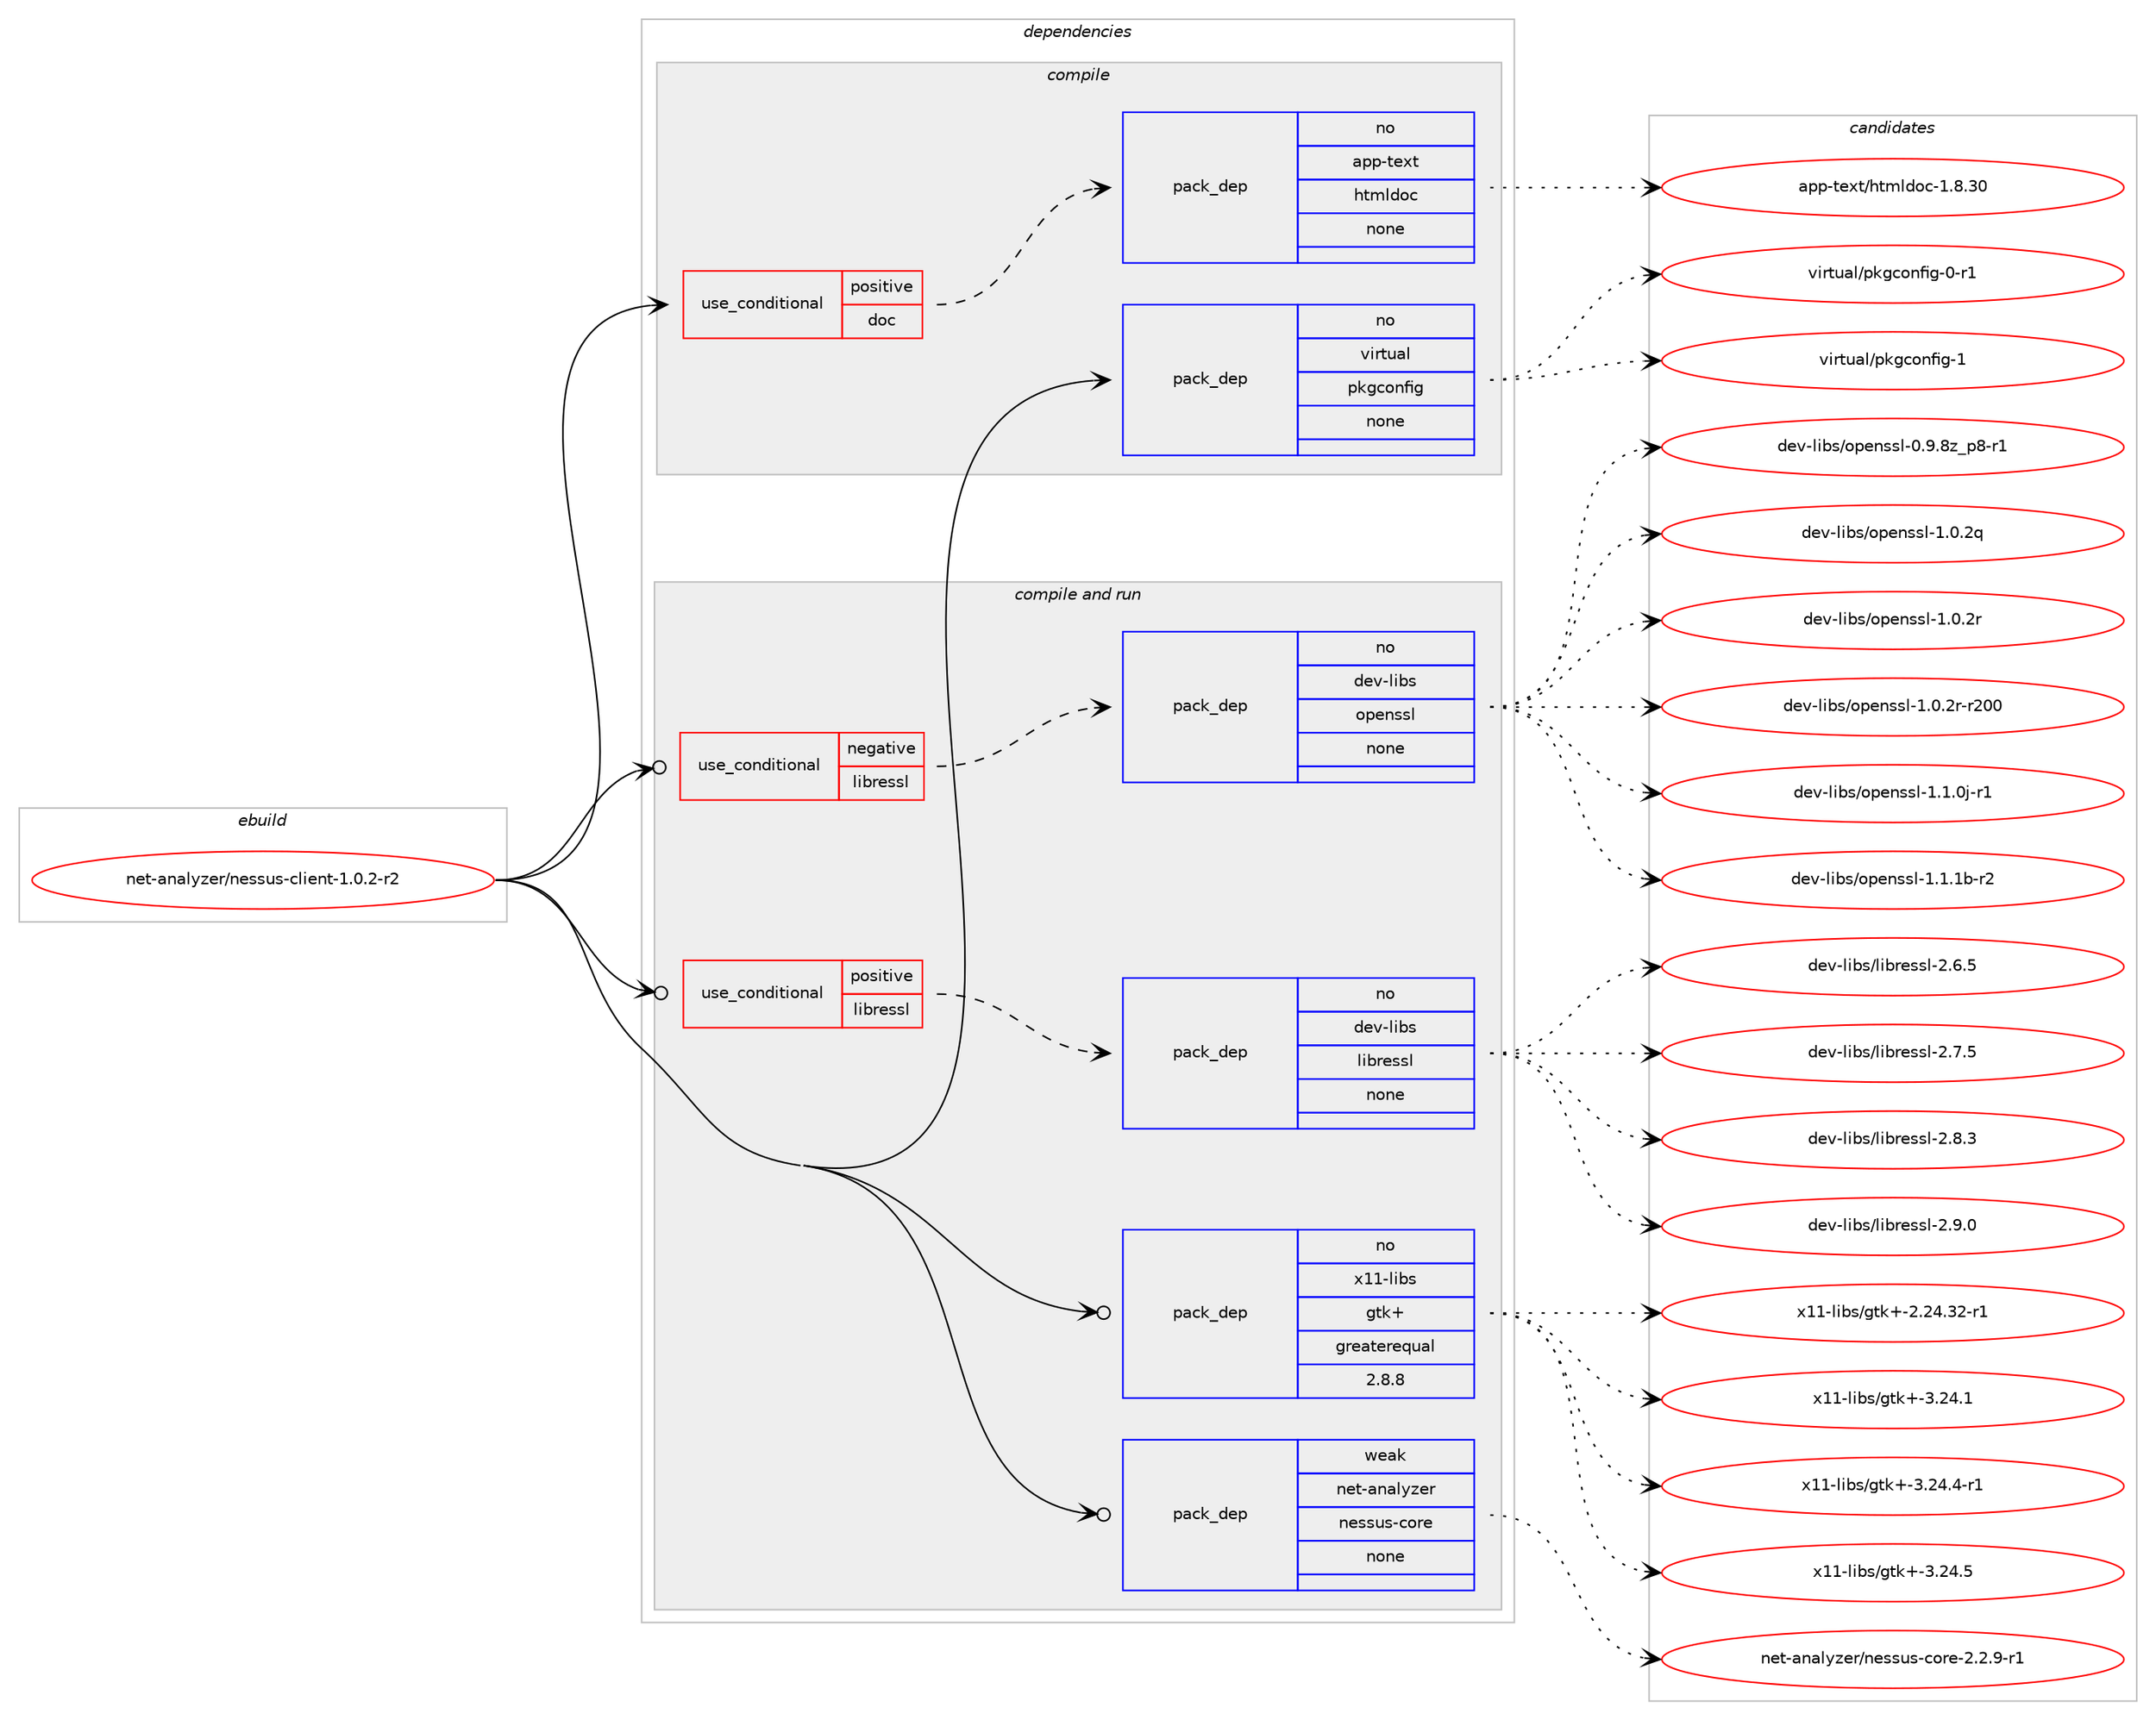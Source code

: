 digraph prolog {

# *************
# Graph options
# *************

newrank=true;
concentrate=true;
compound=true;
graph [rankdir=LR,fontname=Helvetica,fontsize=10,ranksep=1.5];#, ranksep=2.5, nodesep=0.2];
edge  [arrowhead=vee];
node  [fontname=Helvetica,fontsize=10];

# **********
# The ebuild
# **********

subgraph cluster_leftcol {
color=gray;
rank=same;
label=<<i>ebuild</i>>;
id [label="net-analyzer/nessus-client-1.0.2-r2", color=red, width=4, href="../net-analyzer/nessus-client-1.0.2-r2.svg"];
}

# ****************
# The dependencies
# ****************

subgraph cluster_midcol {
color=gray;
label=<<i>dependencies</i>>;
subgraph cluster_compile {
fillcolor="#eeeeee";
style=filled;
label=<<i>compile</i>>;
subgraph cond442223 {
dependency1645259 [label=<<TABLE BORDER="0" CELLBORDER="1" CELLSPACING="0" CELLPADDING="4"><TR><TD ROWSPAN="3" CELLPADDING="10">use_conditional</TD></TR><TR><TD>positive</TD></TR><TR><TD>doc</TD></TR></TABLE>>, shape=none, color=red];
subgraph pack1176448 {
dependency1645260 [label=<<TABLE BORDER="0" CELLBORDER="1" CELLSPACING="0" CELLPADDING="4" WIDTH="220"><TR><TD ROWSPAN="6" CELLPADDING="30">pack_dep</TD></TR><TR><TD WIDTH="110">no</TD></TR><TR><TD>app-text</TD></TR><TR><TD>htmldoc</TD></TR><TR><TD>none</TD></TR><TR><TD></TD></TR></TABLE>>, shape=none, color=blue];
}
dependency1645259:e -> dependency1645260:w [weight=20,style="dashed",arrowhead="vee"];
}
id:e -> dependency1645259:w [weight=20,style="solid",arrowhead="vee"];
subgraph pack1176449 {
dependency1645261 [label=<<TABLE BORDER="0" CELLBORDER="1" CELLSPACING="0" CELLPADDING="4" WIDTH="220"><TR><TD ROWSPAN="6" CELLPADDING="30">pack_dep</TD></TR><TR><TD WIDTH="110">no</TD></TR><TR><TD>virtual</TD></TR><TR><TD>pkgconfig</TD></TR><TR><TD>none</TD></TR><TR><TD></TD></TR></TABLE>>, shape=none, color=blue];
}
id:e -> dependency1645261:w [weight=20,style="solid",arrowhead="vee"];
}
subgraph cluster_compileandrun {
fillcolor="#eeeeee";
style=filled;
label=<<i>compile and run</i>>;
subgraph cond442224 {
dependency1645262 [label=<<TABLE BORDER="0" CELLBORDER="1" CELLSPACING="0" CELLPADDING="4"><TR><TD ROWSPAN="3" CELLPADDING="10">use_conditional</TD></TR><TR><TD>negative</TD></TR><TR><TD>libressl</TD></TR></TABLE>>, shape=none, color=red];
subgraph pack1176450 {
dependency1645263 [label=<<TABLE BORDER="0" CELLBORDER="1" CELLSPACING="0" CELLPADDING="4" WIDTH="220"><TR><TD ROWSPAN="6" CELLPADDING="30">pack_dep</TD></TR><TR><TD WIDTH="110">no</TD></TR><TR><TD>dev-libs</TD></TR><TR><TD>openssl</TD></TR><TR><TD>none</TD></TR><TR><TD></TD></TR></TABLE>>, shape=none, color=blue];
}
dependency1645262:e -> dependency1645263:w [weight=20,style="dashed",arrowhead="vee"];
}
id:e -> dependency1645262:w [weight=20,style="solid",arrowhead="odotvee"];
subgraph cond442225 {
dependency1645264 [label=<<TABLE BORDER="0" CELLBORDER="1" CELLSPACING="0" CELLPADDING="4"><TR><TD ROWSPAN="3" CELLPADDING="10">use_conditional</TD></TR><TR><TD>positive</TD></TR><TR><TD>libressl</TD></TR></TABLE>>, shape=none, color=red];
subgraph pack1176451 {
dependency1645265 [label=<<TABLE BORDER="0" CELLBORDER="1" CELLSPACING="0" CELLPADDING="4" WIDTH="220"><TR><TD ROWSPAN="6" CELLPADDING="30">pack_dep</TD></TR><TR><TD WIDTH="110">no</TD></TR><TR><TD>dev-libs</TD></TR><TR><TD>libressl</TD></TR><TR><TD>none</TD></TR><TR><TD></TD></TR></TABLE>>, shape=none, color=blue];
}
dependency1645264:e -> dependency1645265:w [weight=20,style="dashed",arrowhead="vee"];
}
id:e -> dependency1645264:w [weight=20,style="solid",arrowhead="odotvee"];
subgraph pack1176452 {
dependency1645266 [label=<<TABLE BORDER="0" CELLBORDER="1" CELLSPACING="0" CELLPADDING="4" WIDTH="220"><TR><TD ROWSPAN="6" CELLPADDING="30">pack_dep</TD></TR><TR><TD WIDTH="110">no</TD></TR><TR><TD>x11-libs</TD></TR><TR><TD>gtk+</TD></TR><TR><TD>greaterequal</TD></TR><TR><TD>2.8.8</TD></TR></TABLE>>, shape=none, color=blue];
}
id:e -> dependency1645266:w [weight=20,style="solid",arrowhead="odotvee"];
subgraph pack1176453 {
dependency1645267 [label=<<TABLE BORDER="0" CELLBORDER="1" CELLSPACING="0" CELLPADDING="4" WIDTH="220"><TR><TD ROWSPAN="6" CELLPADDING="30">pack_dep</TD></TR><TR><TD WIDTH="110">weak</TD></TR><TR><TD>net-analyzer</TD></TR><TR><TD>nessus-core</TD></TR><TR><TD>none</TD></TR><TR><TD></TD></TR></TABLE>>, shape=none, color=blue];
}
id:e -> dependency1645267:w [weight=20,style="solid",arrowhead="odotvee"];
}
subgraph cluster_run {
fillcolor="#eeeeee";
style=filled;
label=<<i>run</i>>;
}
}

# **************
# The candidates
# **************

subgraph cluster_choices {
rank=same;
color=gray;
label=<<i>candidates</i>>;

subgraph choice1176448 {
color=black;
nodesep=1;
choice9711211245116101120116471041161091081001119945494656465148 [label="app-text/htmldoc-1.8.30", color=red, width=4,href="../app-text/htmldoc-1.8.30.svg"];
dependency1645260:e -> choice9711211245116101120116471041161091081001119945494656465148:w [style=dotted,weight="100"];
}
subgraph choice1176449 {
color=black;
nodesep=1;
choice11810511411611797108471121071039911111010210510345484511449 [label="virtual/pkgconfig-0-r1", color=red, width=4,href="../virtual/pkgconfig-0-r1.svg"];
choice1181051141161179710847112107103991111101021051034549 [label="virtual/pkgconfig-1", color=red, width=4,href="../virtual/pkgconfig-1.svg"];
dependency1645261:e -> choice11810511411611797108471121071039911111010210510345484511449:w [style=dotted,weight="100"];
dependency1645261:e -> choice1181051141161179710847112107103991111101021051034549:w [style=dotted,weight="100"];
}
subgraph choice1176450 {
color=black;
nodesep=1;
choice10010111845108105981154711111210111011511510845484657465612295112564511449 [label="dev-libs/openssl-0.9.8z_p8-r1", color=red, width=4,href="../dev-libs/openssl-0.9.8z_p8-r1.svg"];
choice100101118451081059811547111112101110115115108454946484650113 [label="dev-libs/openssl-1.0.2q", color=red, width=4,href="../dev-libs/openssl-1.0.2q.svg"];
choice100101118451081059811547111112101110115115108454946484650114 [label="dev-libs/openssl-1.0.2r", color=red, width=4,href="../dev-libs/openssl-1.0.2r.svg"];
choice10010111845108105981154711111210111011511510845494648465011445114504848 [label="dev-libs/openssl-1.0.2r-r200", color=red, width=4,href="../dev-libs/openssl-1.0.2r-r200.svg"];
choice1001011184510810598115471111121011101151151084549464946481064511449 [label="dev-libs/openssl-1.1.0j-r1", color=red, width=4,href="../dev-libs/openssl-1.1.0j-r1.svg"];
choice100101118451081059811547111112101110115115108454946494649984511450 [label="dev-libs/openssl-1.1.1b-r2", color=red, width=4,href="../dev-libs/openssl-1.1.1b-r2.svg"];
dependency1645263:e -> choice10010111845108105981154711111210111011511510845484657465612295112564511449:w [style=dotted,weight="100"];
dependency1645263:e -> choice100101118451081059811547111112101110115115108454946484650113:w [style=dotted,weight="100"];
dependency1645263:e -> choice100101118451081059811547111112101110115115108454946484650114:w [style=dotted,weight="100"];
dependency1645263:e -> choice10010111845108105981154711111210111011511510845494648465011445114504848:w [style=dotted,weight="100"];
dependency1645263:e -> choice1001011184510810598115471111121011101151151084549464946481064511449:w [style=dotted,weight="100"];
dependency1645263:e -> choice100101118451081059811547111112101110115115108454946494649984511450:w [style=dotted,weight="100"];
}
subgraph choice1176451 {
color=black;
nodesep=1;
choice10010111845108105981154710810598114101115115108455046544653 [label="dev-libs/libressl-2.6.5", color=red, width=4,href="../dev-libs/libressl-2.6.5.svg"];
choice10010111845108105981154710810598114101115115108455046554653 [label="dev-libs/libressl-2.7.5", color=red, width=4,href="../dev-libs/libressl-2.7.5.svg"];
choice10010111845108105981154710810598114101115115108455046564651 [label="dev-libs/libressl-2.8.3", color=red, width=4,href="../dev-libs/libressl-2.8.3.svg"];
choice10010111845108105981154710810598114101115115108455046574648 [label="dev-libs/libressl-2.9.0", color=red, width=4,href="../dev-libs/libressl-2.9.0.svg"];
dependency1645265:e -> choice10010111845108105981154710810598114101115115108455046544653:w [style=dotted,weight="100"];
dependency1645265:e -> choice10010111845108105981154710810598114101115115108455046554653:w [style=dotted,weight="100"];
dependency1645265:e -> choice10010111845108105981154710810598114101115115108455046564651:w [style=dotted,weight="100"];
dependency1645265:e -> choice10010111845108105981154710810598114101115115108455046574648:w [style=dotted,weight="100"];
}
subgraph choice1176452 {
color=black;
nodesep=1;
choice12049494510810598115471031161074345504650524651504511449 [label="x11-libs/gtk+-2.24.32-r1", color=red, width=4,href="../x11-libs/gtk+-2.24.32-r1.svg"];
choice12049494510810598115471031161074345514650524649 [label="x11-libs/gtk+-3.24.1", color=red, width=4,href="../x11-libs/gtk+-3.24.1.svg"];
choice120494945108105981154710311610743455146505246524511449 [label="x11-libs/gtk+-3.24.4-r1", color=red, width=4,href="../x11-libs/gtk+-3.24.4-r1.svg"];
choice12049494510810598115471031161074345514650524653 [label="x11-libs/gtk+-3.24.5", color=red, width=4,href="../x11-libs/gtk+-3.24.5.svg"];
dependency1645266:e -> choice12049494510810598115471031161074345504650524651504511449:w [style=dotted,weight="100"];
dependency1645266:e -> choice12049494510810598115471031161074345514650524649:w [style=dotted,weight="100"];
dependency1645266:e -> choice120494945108105981154710311610743455146505246524511449:w [style=dotted,weight="100"];
dependency1645266:e -> choice12049494510810598115471031161074345514650524653:w [style=dotted,weight="100"];
}
subgraph choice1176453 {
color=black;
nodesep=1;
choice1101011164597110971081211221011144711010111511511711545991111141014550465046574511449 [label="net-analyzer/nessus-core-2.2.9-r1", color=red, width=4,href="../net-analyzer/nessus-core-2.2.9-r1.svg"];
dependency1645267:e -> choice1101011164597110971081211221011144711010111511511711545991111141014550465046574511449:w [style=dotted,weight="100"];
}
}

}
